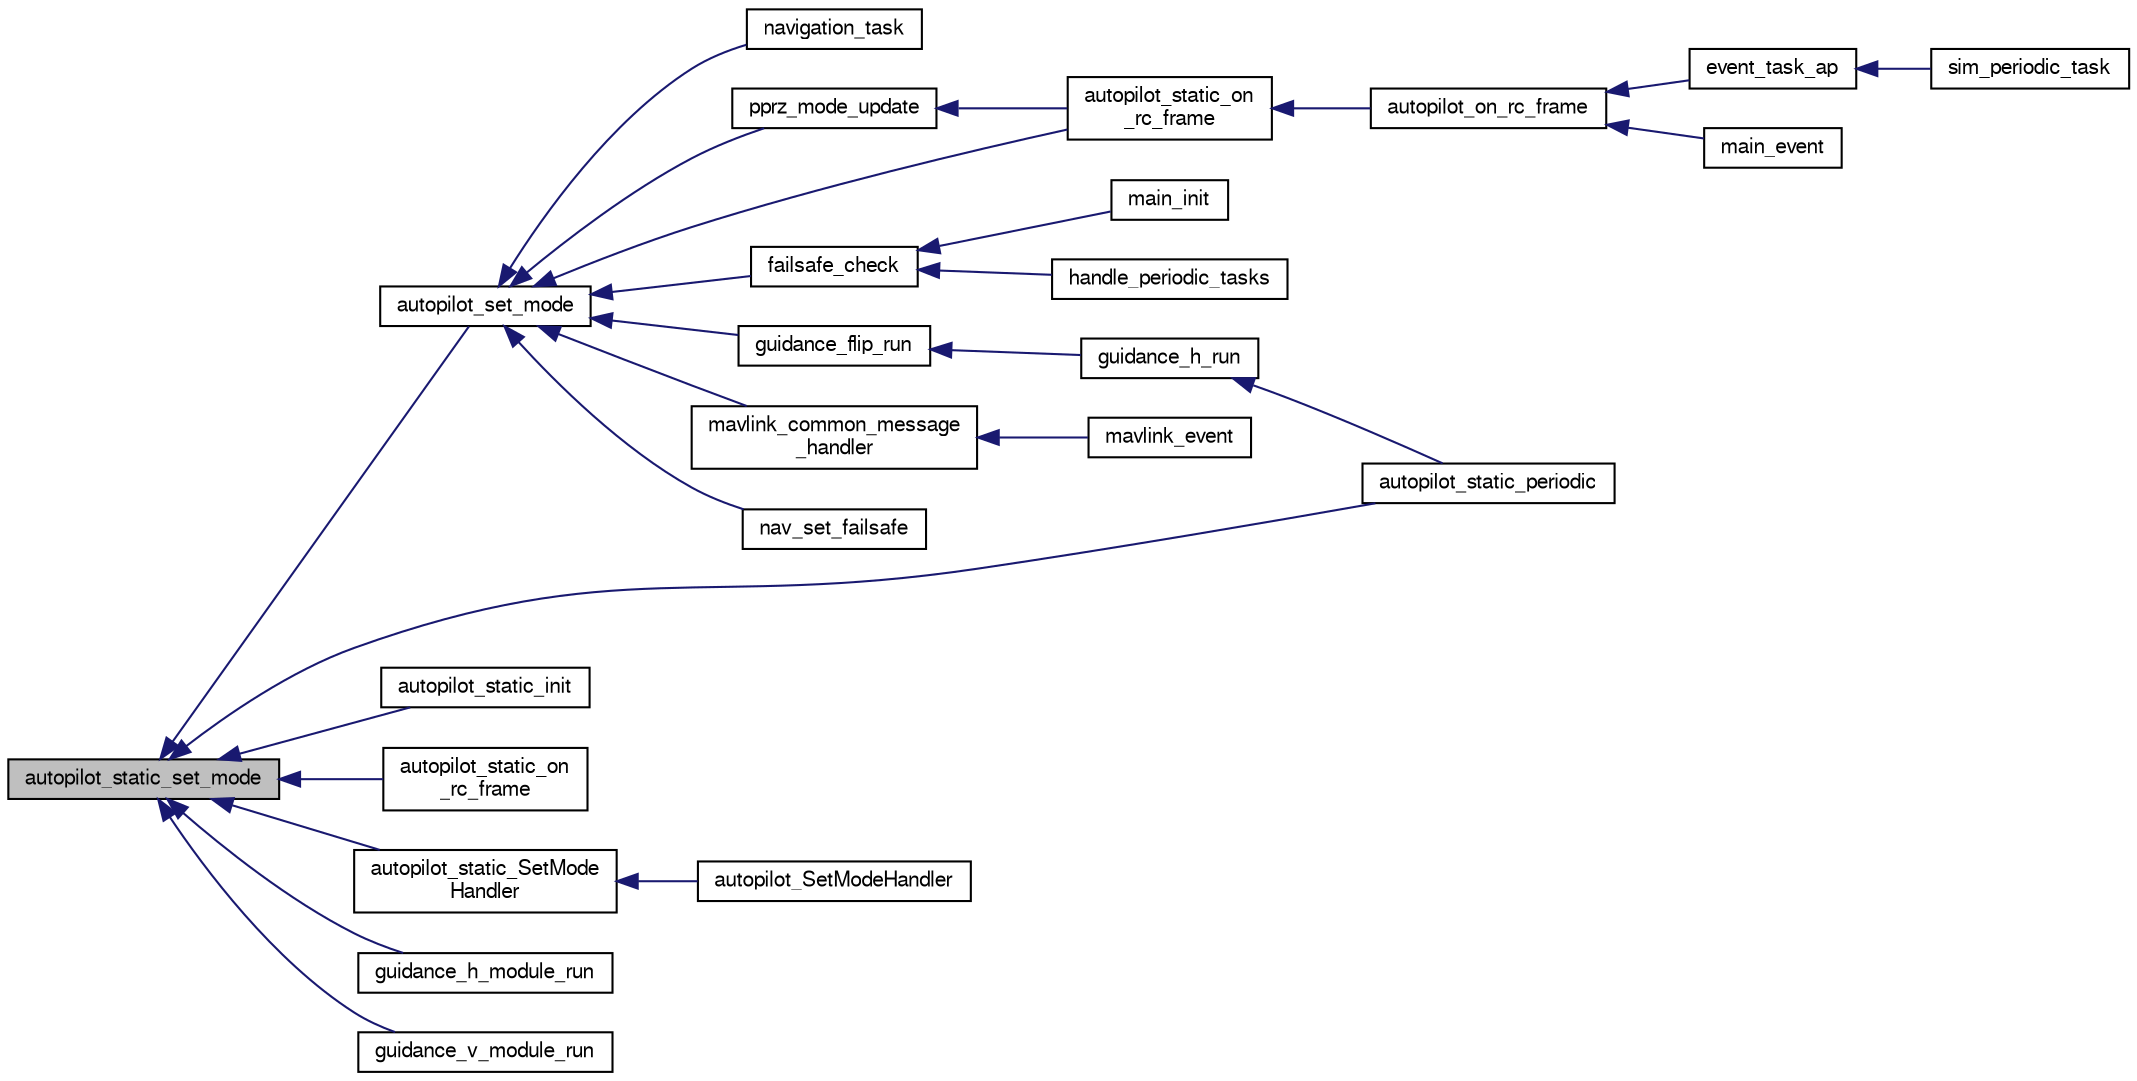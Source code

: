 digraph "autopilot_static_set_mode"
{
  edge [fontname="FreeSans",fontsize="10",labelfontname="FreeSans",labelfontsize="10"];
  node [fontname="FreeSans",fontsize="10",shape=record];
  rankdir="LR";
  Node1 [label="autopilot_static_set_mode",height=0.2,width=0.4,color="black", fillcolor="grey75", style="filled", fontcolor="black"];
  Node1 -> Node2 [dir="back",color="midnightblue",fontsize="10",style="solid",fontname="FreeSans"];
  Node2 [label="autopilot_set_mode",height=0.2,width=0.4,color="black", fillcolor="white", style="filled",URL="$autopilot_8h.html#a1b657630df5b70390e96f4964390210a",tooltip="Set new autopilot mode. "];
  Node2 -> Node3 [dir="back",color="midnightblue",fontsize="10",style="solid",fontname="FreeSans"];
  Node3 [label="autopilot_static_on\l_rc_frame",height=0.2,width=0.4,color="black", fillcolor="white", style="filled",URL="$rotorcraft_2autopilot__static_8h.html#af48775939dfa2cf7533658fb85851a35",tooltip="Function to be called when a message from FBW is available. "];
  Node3 -> Node4 [dir="back",color="midnightblue",fontsize="10",style="solid",fontname="FreeSans"];
  Node4 [label="autopilot_on_rc_frame",height=0.2,width=0.4,color="black", fillcolor="white", style="filled",URL="$autopilot_8h.html#a7339f5741706cb9c2e2186b1174cc770",tooltip="Autopilot RC input event hadler. "];
  Node4 -> Node5 [dir="back",color="midnightblue",fontsize="10",style="solid",fontname="FreeSans"];
  Node5 [label="event_task_ap",height=0.2,width=0.4,color="black", fillcolor="white", style="filled",URL="$fixedwing_2main__ap_8h.html#a2b4e383f6a21da5bad019df0b3891508"];
  Node5 -> Node6 [dir="back",color="midnightblue",fontsize="10",style="solid",fontname="FreeSans"];
  Node6 [label="sim_periodic_task",height=0.2,width=0.4,color="black", fillcolor="white", style="filled",URL="$sim__ap_8c.html#a4f982dacbb35ccfc3e0fcaa64156a2a0"];
  Node4 -> Node7 [dir="back",color="midnightblue",fontsize="10",style="solid",fontname="FreeSans"];
  Node7 [label="main_event",height=0.2,width=0.4,color="black", fillcolor="white", style="filled",URL="$rover_2main__ap_8h.html#ad0fb4f12833cb2f0b4c69fa317ea24d9"];
  Node2 -> Node8 [dir="back",color="midnightblue",fontsize="10",style="solid",fontname="FreeSans"];
  Node8 [label="failsafe_check",height=0.2,width=0.4,color="black", fillcolor="white", style="filled",URL="$rover_2main__ap_8h.html#a9b33ef8d06e683b2dac822bdf94cd1a8"];
  Node8 -> Node9 [dir="back",color="midnightblue",fontsize="10",style="solid",fontname="FreeSans"];
  Node9 [label="main_init",height=0.2,width=0.4,color="black", fillcolor="white", style="filled",URL="$rover_2main__ap_8h.html#a3719465edd56d2b587a6b340f29e4f90",tooltip="Main initialization. "];
  Node8 -> Node10 [dir="back",color="midnightblue",fontsize="10",style="solid",fontname="FreeSans"];
  Node10 [label="handle_periodic_tasks",height=0.2,width=0.4,color="black", fillcolor="white", style="filled",URL="$rover_2main__ap_8h.html#ab79bb049ce85bf2ed3a75c6b12c02bcb"];
  Node2 -> Node11 [dir="back",color="midnightblue",fontsize="10",style="solid",fontname="FreeSans"];
  Node11 [label="guidance_flip_run",height=0.2,width=0.4,color="black", fillcolor="white", style="filled",URL="$guidance__flip_8h.html#a341f66aaa1a6e736e980ae5cccb3c0f5"];
  Node11 -> Node12 [dir="back",color="midnightblue",fontsize="10",style="solid",fontname="FreeSans"];
  Node12 [label="guidance_h_run",height=0.2,width=0.4,color="black", fillcolor="white", style="filled",URL="$rotorcraft_2guidance_2guidance__h_8h.html#afff2f6a359638c74d5d1051c3edfa554"];
  Node12 -> Node13 [dir="back",color="midnightblue",fontsize="10",style="solid",fontname="FreeSans"];
  Node13 [label="autopilot_static_periodic",height=0.2,width=0.4,color="black", fillcolor="white", style="filled",URL="$rotorcraft_2autopilot__static_8c.html#a81ff7c3a0611cb76bfbd35fc817070d6"];
  Node2 -> Node14 [dir="back",color="midnightblue",fontsize="10",style="solid",fontname="FreeSans"];
  Node14 [label="mavlink_common_message\l_handler",height=0.2,width=0.4,color="black", fillcolor="white", style="filled",URL="$mavlink_8c.html#a92b02fdeb899791573ef52506deb653c"];
  Node14 -> Node15 [dir="back",color="midnightblue",fontsize="10",style="solid",fontname="FreeSans"];
  Node15 [label="mavlink_event",height=0.2,width=0.4,color="black", fillcolor="white", style="filled",URL="$mavlink_8h.html#aca06c0aea877a0d9c57a5e16cee711d7",tooltip="Event MAVLink calls. "];
  Node2 -> Node16 [dir="back",color="midnightblue",fontsize="10",style="solid",fontname="FreeSans"];
  Node16 [label="nav_set_failsafe",height=0.2,width=0.4,color="black", fillcolor="white", style="filled",URL="$rover_2navigation_8h.html#aff35ca4ac1b178feb34fcd9cf117ae6b"];
  Node2 -> Node17 [dir="back",color="midnightblue",fontsize="10",style="solid",fontname="FreeSans"];
  Node17 [label="navigation_task",height=0.2,width=0.4,color="black", fillcolor="white", style="filled",URL="$fixedwing_2autopilot__static_8h.html#a79f823520ea0823e20084686978281e6",tooltip="Control loops FIXME should be somewhere else. "];
  Node2 -> Node18 [dir="back",color="midnightblue",fontsize="10",style="solid",fontname="FreeSans"];
  Node18 [label="pprz_mode_update",height=0.2,width=0.4,color="black", fillcolor="white", style="filled",URL="$fixedwing_2autopilot__static_8c.html#a83e52893d778a46aeda1b3c09ffd0656",tooltip="Update paparazzi mode. "];
  Node18 -> Node3 [dir="back",color="midnightblue",fontsize="10",style="solid",fontname="FreeSans"];
  Node1 -> Node19 [dir="back",color="midnightblue",fontsize="10",style="solid",fontname="FreeSans"];
  Node19 [label="autopilot_static_init",height=0.2,width=0.4,color="black", fillcolor="white", style="filled",URL="$rotorcraft_2autopilot__static_8c.html#a5d8bb91f4e3f32d4ef18ca56b5f38d24",tooltip="Static autopilot functions. "];
  Node1 -> Node20 [dir="back",color="midnightblue",fontsize="10",style="solid",fontname="FreeSans"];
  Node20 [label="autopilot_static_on\l_rc_frame",height=0.2,width=0.4,color="black", fillcolor="white", style="filled",URL="$rotorcraft_2autopilot__static_8c.html#af48775939dfa2cf7533658fb85851a35",tooltip="Function to be called when a message from FBW is available. "];
  Node1 -> Node13 [dir="back",color="midnightblue",fontsize="10",style="solid",fontname="FreeSans"];
  Node1 -> Node21 [dir="back",color="midnightblue",fontsize="10",style="solid",fontname="FreeSans"];
  Node21 [label="autopilot_static_SetMode\lHandler",height=0.2,width=0.4,color="black", fillcolor="white", style="filled",URL="$rotorcraft_2autopilot__static_8h.html#ab6fa2c0b52dd2d8a76db066709ecf17d",tooltip="AP mode setting handler. "];
  Node21 -> Node22 [dir="back",color="midnightblue",fontsize="10",style="solid",fontname="FreeSans"];
  Node22 [label="autopilot_SetModeHandler",height=0.2,width=0.4,color="black", fillcolor="white", style="filled",URL="$autopilot_8h.html#a651a9f8c5088099dad4861cedcb3b956",tooltip="Handler for setter function with dl_setting. "];
  Node1 -> Node23 [dir="back",color="midnightblue",fontsize="10",style="solid",fontname="FreeSans"];
  Node23 [label="guidance_h_module_run",height=0.2,width=0.4,color="black", fillcolor="white", style="filled",URL="$optical__flow__hover_8c.html#a77f05df2acd1da23e187f1f3f5d5a26f"];
  Node1 -> Node24 [dir="back",color="midnightblue",fontsize="10",style="solid",fontname="FreeSans"];
  Node24 [label="guidance_v_module_run",height=0.2,width=0.4,color="black", fillcolor="white", style="filled",URL="$vertical__ctrl__module__demo_8h.html#a24ef9289dfa15084a7457a97ad7632c8"];
}
